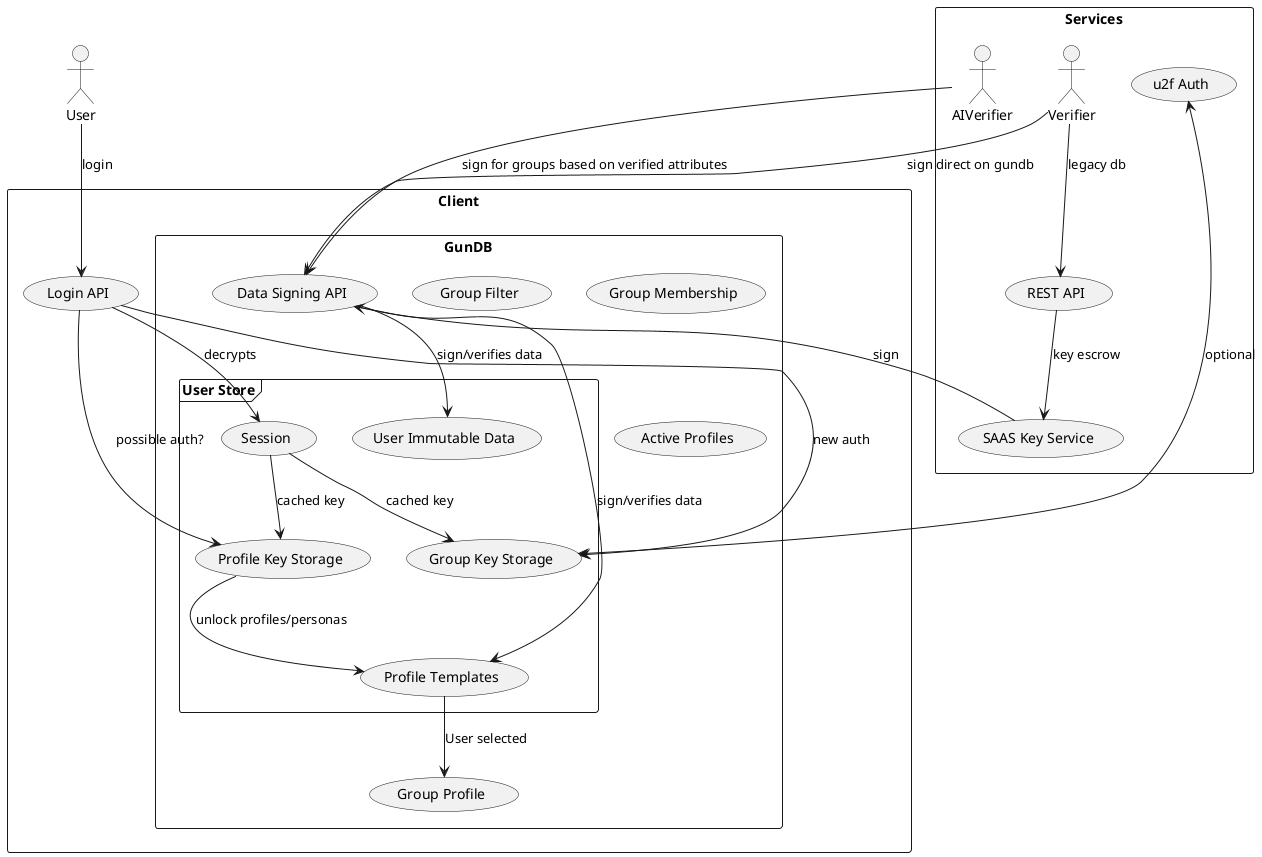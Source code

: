 @startuml
actor User
rectangle Services {
  actor Verifier
  actor AIVerifier
  (SAAS Key Service)
  (REST API)
  (u2f Auth)
}

rectangle Client {
    (Login API)
    rectangle GunDB {
        (Data Signing API)
        (Group Filter)

        frame "User Store" {
            (Profile Key Storage)
            (Group Key Storage)

            (Session)

            (User Immutable Data)

            (Profile Templates)
        }
        (Group Membership)
        (Active Profiles)
        (Group Profile)
    }
}

(Login API) --> (Session) : decrypts
(Login API) --> (Group Key Storage) : new auth
(Group Key Storage) <-> (u2f Auth) : optional
(Login API) --> (Profile Key Storage) : possible auth?
(Session) --> (Group Key Storage) : cached key
(Session) --> (Profile Key Storage) : cached key
(Profile Key Storage) --> (Profile Templates) : unlock profiles/personas
(Profile Templates) --> (Group Profile) : User selected
(REST API) --> (SAAS Key Service) : key escrow
Verifier --> (REST API) : legacy db
User --> (Login API) : login
Verifier --> (Data Signing API) : sign direct on gundb
AIVerifier --> (Data Signing API) : sign for groups based on verified attributes
(SAAS Key Service) --> (Data Signing API) : sign
(Data Signing API) --> (User Immutable Data) : sign/verifies data
(Data Signing API) --> (Profile Templates) : sign/verifies data


@enduml